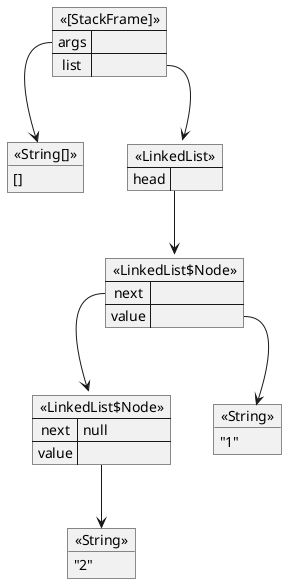 @startuml
map "<<[StackFrame]>>" as _0f07b6f2a31cbd2e26428c51e8660b0dffe6e352 {
  args =>
  list =>
}
object "<<String[]>>" as _bdb37fd1fa1b13d2c62e42aa9a27afaa093a1889 {
  []
}
map "<<LinkedList>>" as _d239d2a0e8a5c6c1ed6c20afee1d1e687460f071 {
  head =>
}
map "<<LinkedList$Node>>" as _ad3219f72f530fee02ecfd70342d9147b9821821 {
  next =>
  value =>
}
map "<<LinkedList$Node>>" as _dca3234672c63348e5af4019b41266ccd97f0071 {
  next => null
  value =>
}
object "<<String>>" as _f2a3cec6ae67e6367906810033042c0c5ba7edcd {
  "2"
}
object "<<String>>" as _5b2a34feae5ba09ec6c977e9d818a519af685204 {
  "1"
}
_0f07b6f2a31cbd2e26428c51e8660b0dffe6e352::args ==> _bdb37fd1fa1b13d2c62e42aa9a27afaa093a1889
_0f07b6f2a31cbd2e26428c51e8660b0dffe6e352::list ==> _d239d2a0e8a5c6c1ed6c20afee1d1e687460f071
_d239d2a0e8a5c6c1ed6c20afee1d1e687460f071::head ==> _ad3219f72f530fee02ecfd70342d9147b9821821
_ad3219f72f530fee02ecfd70342d9147b9821821::next ==> _dca3234672c63348e5af4019b41266ccd97f0071
_dca3234672c63348e5af4019b41266ccd97f0071::value ==> _f2a3cec6ae67e6367906810033042c0c5ba7edcd
_ad3219f72f530fee02ecfd70342d9147b9821821::value ==> _5b2a34feae5ba09ec6c977e9d818a519af685204
@enduml
